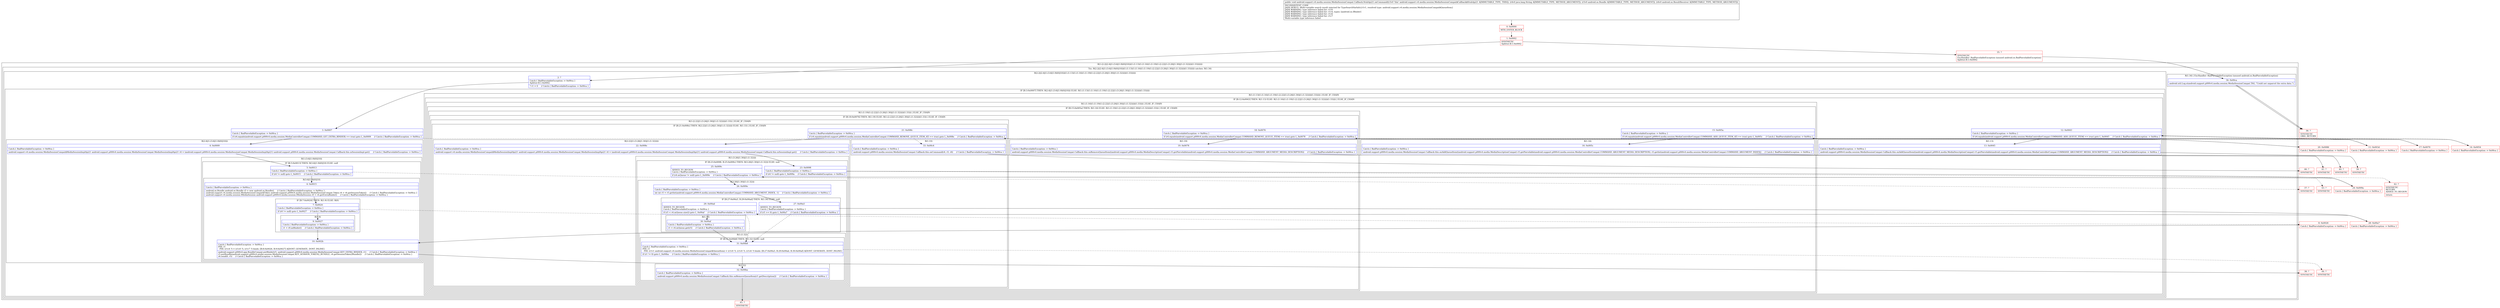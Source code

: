 digraph "CFG forandroid.support.v4.media.session.MediaSessionCompat.Callback.StubApi21.onCommand(Ljava\/lang\/String;Landroid\/os\/Bundle;Landroid\/os\/ResultReceiver;)V" {
subgraph cluster_Region_962450281 {
label = "R(1:(2:2|(2:4|(1:(3:6|(1:9)(0)|10)))(1:(1:13)(1:(1:16)(1:(1:19)(1:(2:22|(1:(3:26|(1:30)|(1:(1:32)))))(1:33)))))))";
node [shape=record,color=blue];
subgraph cluster_TryCatchRegion_1352044223 {
label = "Try: R(2:2|(2:4|(1:(3:6|(1:9)(0)|10)))(1:(1:13)(1:(1:16)(1:(1:19)(1:(2:22|(1:(3:26|(1:30)|(1:(1:32)))))(1:33)))))) catches: R(1:34)";
node [shape=record,color=blue];
subgraph cluster_Region_1843869135 {
label = "R(2:2|(2:4|(1:(3:6|(1:9)(0)|10)))(1:(1:13)(1:(1:16)(1:(1:19)(1:(2:22|(1:(3:26|(1:30)|(1:(1:32)))))(1:33))))))";
node [shape=record,color=blue];
Node_2 [shape=record,label="{2\:\ ?|Catch:\{ BadParcelableException \-\> 0x00ca \}\lSplitter:B:1:0x0002\l|? r1 = 0     \/\/ Catch:\{ BadParcelableException \-\> 0x00ca \}\l}"];
subgraph cluster_IfRegion_133753904 {
label = "IF [B:3:0x0007] THEN: R(2:4|(1:(3:6|(1:9)(0)|10))) ELSE: R(1:(1:13)(1:(1:16)(1:(1:19)(1:(2:22|(1:(3:26|(1:30)|(1:(1:32)))))(1:33)))))";
node [shape=record,color=blue];
Node_3 [shape=record,label="{3\:\ 0x0007|Catch:\{ BadParcelableException \-\> 0x00ca \}\l|if (r4.equals(android.support.p000v4.media.session.MediaControllerCompat.COMMAND_GET_EXTRA_BINDER) == true) goto L_0x0009     \/\/ Catch:\{ BadParcelableException \-\> 0x00ca \}\l}"];
subgraph cluster_Region_1028203418 {
label = "R(2:4|(1:(3:6|(1:9)(0)|10)))";
node [shape=record,color=blue];
Node_4 [shape=record,label="{4\:\ 0x0009|Catch:\{ BadParcelableException \-\> 0x00ca \}\l|android.support.v4.media.session.MediaSessionCompat$MediaSessionImplApi21 android.support.p000v4.media.session.MediaSessionCompat.MediaSessionImplApi21 r4 = (android.support.p000v4.media.session.MediaSessionCompat.MediaSessionImplApi21) android.support.p000v4.media.session.MediaSessionCompat.Callback.this.mSessionImpl.get()     \/\/ Catch:\{ BadParcelableException \-\> 0x00ca \}\l}"];
subgraph cluster_Region_1133180291 {
label = "R(1:(3:6|(1:9)(0)|10))";
node [shape=record,color=blue];
subgraph cluster_IfRegion_1088905459 {
label = "IF [B:5:0x0013] THEN: R(3:6|(1:9)(0)|10) ELSE: null";
node [shape=record,color=blue];
Node_5 [shape=record,label="{5\:\ 0x0013|Catch:\{ BadParcelableException \-\> 0x00ca \}\l|if (r4 != null) goto L_0x0015     \/\/ Catch:\{ BadParcelableException \-\> 0x00ca \}\l}"];
subgraph cluster_Region_458842289 {
label = "R(3:6|(1:9)(0)|10)";
node [shape=record,color=blue];
Node_6 [shape=record,label="{6\:\ 0x0015|Catch:\{ BadParcelableException \-\> 0x00ca \}\l|android.os.Bundle android.os.Bundle r5 = new android.os.Bundle()     \/\/ Catch:\{ BadParcelableException \-\> 0x00ca \}\landroid.support.v4.media.session.MediaSessionCompat$Token android.support.p000v4.media.session.MediaSessionCompat.Token r4 = r4.getSessionToken()     \/\/ Catch:\{ BadParcelableException \-\> 0x00ca \}\landroid.support.v4.media.session.IMediaSession android.support.p000v4.media.session.IMediaSession r0 = r4.getExtraBinder()     \/\/ Catch:\{ BadParcelableException \-\> 0x00ca \}\l}"];
subgraph cluster_IfRegion_859745922 {
label = "IF [B:7:0x0024] THEN: R(1:9) ELSE: R(0)";
node [shape=record,color=blue];
Node_7 [shape=record,label="{7\:\ 0x0024|Catch:\{ BadParcelableException \-\> 0x00ca \}\l|if (r0 != null) goto L_0x0027     \/\/ Catch:\{ BadParcelableException \-\> 0x00ca \}\l}"];
subgraph cluster_Region_803276990 {
label = "R(1:9)";
node [shape=record,color=blue];
Node_9 [shape=record,label="{9\:\ 0x0027|Catch:\{ BadParcelableException \-\> 0x00ca \}\l|r1 = r0.asBinder()     \/\/ Catch:\{ BadParcelableException \-\> 0x00ca \}\l}"];
}
subgraph cluster_Region_345747456 {
label = "R(0)";
node [shape=record,color=blue];
}
}
Node_10 [shape=record,label="{10\:\ 0x002b|Catch:\{ BadParcelableException \-\> 0x00ca \}\lPHI: r1 \l  PHI: (r1v4 ?) = (r1v0 ?), (r1v7 ?) binds: [B:8:0x0026, B:9:0x0027] A[DONT_GENERATE, DONT_INLINE]\l|android.support.p000v4.app.BundleCompat.putBinder(r5, android.support.p000v4.media.session.MediaSessionCompat.KEY_EXTRA_BINDER, r1)     \/\/ Catch:\{ BadParcelableException \-\> 0x00ca \}\lr5.putBundle(android.support.p000v4.media.session.MediaSessionCompat.KEY_SESSION_TOKEN2_BUNDLE, r4.getSessionToken2Bundle())     \/\/ Catch:\{ BadParcelableException \-\> 0x00ca \}\lr6.send(0, r5)     \/\/ Catch:\{ BadParcelableException \-\> 0x00ca \}\l}"];
}
}
}
}
subgraph cluster_Region_1889281882 {
label = "R(1:(1:13)(1:(1:16)(1:(1:19)(1:(2:22|(1:(3:26|(1:30)|(1:(1:32)))))(1:33))))) | ELSE_IF_CHAIN\l";
node [shape=record,color=blue];
subgraph cluster_IfRegion_809880597 {
label = "IF [B:12:0x0043] THEN: R(1:13) ELSE: R(1:(1:16)(1:(1:19)(1:(2:22|(1:(3:26|(1:30)|(1:(1:32)))))(1:33)))) | ELSE_IF_CHAIN\l";
node [shape=record,color=blue];
Node_12 [shape=record,label="{12\:\ 0x0043|Catch:\{ BadParcelableException \-\> 0x00ca \}\l|if (r4.equals(android.support.p000v4.media.session.MediaControllerCompat.COMMAND_ADD_QUEUE_ITEM) == true) goto L_0x0045     \/\/ Catch:\{ BadParcelableException \-\> 0x00ca \}\l}"];
subgraph cluster_Region_620171635 {
label = "R(1:13)";
node [shape=record,color=blue];
Node_13 [shape=record,label="{13\:\ 0x0045|Catch:\{ BadParcelableException \-\> 0x00ca \}\l|android.support.p000v4.media.session.MediaSessionCompat.Callback.this.onAddQueueItem((android.support.p000v4.media.MediaDescriptionCompat) r5.getParcelable(android.support.p000v4.media.session.MediaControllerCompat.COMMAND_ARGUMENT_MEDIA_DESCRIPTION))     \/\/ Catch:\{ BadParcelableException \-\> 0x00ca \}\l}"];
}
subgraph cluster_Region_1831190109 {
label = "R(1:(1:16)(1:(1:19)(1:(2:22|(1:(3:26|(1:30)|(1:(1:32)))))(1:33)))) | ELSE_IF_CHAIN\l";
node [shape=record,color=blue];
subgraph cluster_IfRegion_2090005076 {
label = "IF [B:15:0x005a] THEN: R(1:16) ELSE: R(1:(1:19)(1:(2:22|(1:(3:26|(1:30)|(1:(1:32)))))(1:33))) | ELSE_IF_CHAIN\l";
node [shape=record,color=blue];
Node_15 [shape=record,label="{15\:\ 0x005a|Catch:\{ BadParcelableException \-\> 0x00ca \}\l|if (r4.equals(android.support.p000v4.media.session.MediaControllerCompat.COMMAND_ADD_QUEUE_ITEM_AT) == true) goto L_0x005c     \/\/ Catch:\{ BadParcelableException \-\> 0x00ca \}\l}"];
subgraph cluster_Region_1646898359 {
label = "R(1:16)";
node [shape=record,color=blue];
Node_16 [shape=record,label="{16\:\ 0x005c|Catch:\{ BadParcelableException \-\> 0x00ca \}\l|android.support.p000v4.media.session.MediaSessionCompat.Callback.this.onAddQueueItem((android.support.p000v4.media.MediaDescriptionCompat) r5.getParcelable(android.support.p000v4.media.session.MediaControllerCompat.COMMAND_ARGUMENT_MEDIA_DESCRIPTION), r5.getInt(android.support.p000v4.media.session.MediaControllerCompat.COMMAND_ARGUMENT_INDEX))     \/\/ Catch:\{ BadParcelableException \-\> 0x00ca \}\l}"];
}
subgraph cluster_Region_2127123720 {
label = "R(1:(1:19)(1:(2:22|(1:(3:26|(1:30)|(1:(1:32)))))(1:33))) | ELSE_IF_CHAIN\l";
node [shape=record,color=blue];
subgraph cluster_IfRegion_1054788570 {
label = "IF [B:18:0x0076] THEN: R(1:19) ELSE: R(1:(2:22|(1:(3:26|(1:30)|(1:(1:32)))))(1:33)) | ELSE_IF_CHAIN\l";
node [shape=record,color=blue];
Node_18 [shape=record,label="{18\:\ 0x0076|Catch:\{ BadParcelableException \-\> 0x00ca \}\l|if (r4.equals(android.support.p000v4.media.session.MediaControllerCompat.COMMAND_REMOVE_QUEUE_ITEM) == true) goto L_0x0078     \/\/ Catch:\{ BadParcelableException \-\> 0x00ca \}\l}"];
subgraph cluster_Region_1437965831 {
label = "R(1:19)";
node [shape=record,color=blue];
Node_19 [shape=record,label="{19\:\ 0x0078|Catch:\{ BadParcelableException \-\> 0x00ca \}\l|android.support.p000v4.media.session.MediaSessionCompat.Callback.this.onRemoveQueueItem((android.support.p000v4.media.MediaDescriptionCompat) r5.getParcelable(android.support.p000v4.media.session.MediaControllerCompat.COMMAND_ARGUMENT_MEDIA_DESCRIPTION))     \/\/ Catch:\{ BadParcelableException \-\> 0x00ca \}\l}"];
}
subgraph cluster_Region_2060897298 {
label = "R(1:(2:22|(1:(3:26|(1:30)|(1:(1:32)))))(1:33)) | ELSE_IF_CHAIN\l";
node [shape=record,color=blue];
subgraph cluster_IfRegion_1308866389 {
label = "IF [B:21:0x008c] THEN: R(2:22|(1:(3:26|(1:30)|(1:(1:32))))) ELSE: R(1:33) | ELSE_IF_CHAIN\l";
node [shape=record,color=blue];
Node_21 [shape=record,label="{21\:\ 0x008c|Catch:\{ BadParcelableException \-\> 0x00ca \}\l|if (r4.equals(android.support.p000v4.media.session.MediaControllerCompat.COMMAND_REMOVE_QUEUE_ITEM_AT) == true) goto L_0x008e     \/\/ Catch:\{ BadParcelableException \-\> 0x00ca \}\l}"];
subgraph cluster_Region_1012543388 {
label = "R(2:22|(1:(3:26|(1:30)|(1:(1:32)))))";
node [shape=record,color=blue];
Node_22 [shape=record,label="{22\:\ 0x008e|Catch:\{ BadParcelableException \-\> 0x00ca \}\l|android.support.v4.media.session.MediaSessionCompat$MediaSessionImplApi21 android.support.p000v4.media.session.MediaSessionCompat.MediaSessionImplApi21 r4 = (android.support.p000v4.media.session.MediaSessionCompat.MediaSessionImplApi21) android.support.p000v4.media.session.MediaSessionCompat.Callback.this.mSessionImpl.get()     \/\/ Catch:\{ BadParcelableException \-\> 0x00ca \}\l}"];
subgraph cluster_Region_105592148 {
label = "R(1:(3:26|(1:30)|(1:(1:32))))";
node [shape=record,color=blue];
subgraph cluster_IfRegion_271429591 {
label = "IF [B:23:0x0098, B:25:0x009c] THEN: R(3:26|(1:30)|(1:(1:32))) ELSE: null";
node [shape=record,color=blue];
Node_23 [shape=record,label="{23\:\ 0x0098|Catch:\{ BadParcelableException \-\> 0x00ca \}\l|if (r4 != null) goto L_0x009a     \/\/ Catch:\{ BadParcelableException \-\> 0x00ca \}\l}"];
Node_25 [shape=record,label="{25\:\ 0x009c|ADDED_TO_REGION\lCatch:\{ BadParcelableException \-\> 0x00ca \}\l|if (r4.mQueue != null) goto L_0x009e     \/\/ Catch:\{ BadParcelableException \-\> 0x00ca \}\l}"];
subgraph cluster_Region_1350750425 {
label = "R(3:26|(1:30)|(1:(1:32)))";
node [shape=record,color=blue];
Node_26 [shape=record,label="{26\:\ 0x009e|Catch:\{ BadParcelableException \-\> 0x00ca \}\l|int int r5 = r5.getInt(android.support.p000v4.media.session.MediaControllerCompat.COMMAND_ARGUMENT_INDEX, \-1)     \/\/ Catch:\{ BadParcelableException \-\> 0x00ca \}\l}"];
subgraph cluster_IfRegion_9335953 {
label = "IF [B:27:0x00a5, B:29:0x00ad] THEN: R(1:30) ELSE: null";
node [shape=record,color=blue];
Node_27 [shape=record,label="{27\:\ 0x00a5|ADDED_TO_REGION\lCatch:\{ BadParcelableException \-\> 0x00ca \}\l|if (r5 \>= 0) goto L_0x00a7     \/\/ Catch:\{ BadParcelableException \-\> 0x00ca \}\l}"];
Node_29 [shape=record,label="{29\:\ 0x00ad|ADDED_TO_REGION\lCatch:\{ BadParcelableException \-\> 0x00ca \}\l|if (r5 \< r4.mQueue.size()) goto L_0x00af     \/\/ Catch:\{ BadParcelableException \-\> 0x00ca \}\l}"];
subgraph cluster_Region_1906175771 {
label = "R(1:30)";
node [shape=record,color=blue];
Node_30 [shape=record,label="{30\:\ 0x00af|Catch:\{ BadParcelableException \-\> 0x00ca \}\l|r1 = r4.mQueue.get(r5)     \/\/ Catch:\{ BadParcelableException \-\> 0x00ca \}\l}"];
}
}
subgraph cluster_Region_2146948668 {
label = "R(1:(1:32))";
node [shape=record,color=blue];
subgraph cluster_IfRegion_1363131548 {
label = "IF [B:31:0x00b8] THEN: R(1:32) ELSE: null";
node [shape=record,color=blue];
Node_31 [shape=record,label="{31\:\ 0x00b8|Catch:\{ BadParcelableException \-\> 0x00ca \}\lPHI: r1 \l  PHI: (r1v1 android.support.v4.media.session.MediaSessionCompat$QueueItem) = (r1v0 ?), (r1v0 ?), (r1v6 ?) binds: [B:27:0x00a5, B:29:0x00ad, B:30:0x00af] A[DONT_GENERATE, DONT_INLINE]\l|if (r1 != 0) goto L_0x00ba     \/\/ Catch:\{ BadParcelableException \-\> 0x00ca \}\l}"];
subgraph cluster_Region_86159929 {
label = "R(1:32)";
node [shape=record,color=blue];
Node_32 [shape=record,label="{32\:\ 0x00ba|Catch:\{ BadParcelableException \-\> 0x00ca \}\l|android.support.p000v4.media.session.MediaSessionCompat.Callback.this.onRemoveQueueItem(r1.getDescription())     \/\/ Catch:\{ BadParcelableException \-\> 0x00ca \}\l}"];
}
}
}
}
}
}
}
subgraph cluster_Region_864887692 {
label = "R(1:33)";
node [shape=record,color=blue];
Node_33 [shape=record,label="{33\:\ 0x00c4|Catch:\{ BadParcelableException \-\> 0x00ca \}\l|android.support.p000v4.media.session.MediaSessionCompat.Callback.this.onCommand(r4, r5, r6)     \/\/ Catch:\{ BadParcelableException \-\> 0x00ca \}\l}"];
}
}
}
}
}
}
}
}
}
}
}
subgraph cluster_Region_1625785271 {
label = "R(1:34) | ExcHandler: BadParcelableException (unused android.os.BadParcelableException)\l";
node [shape=record,color=blue];
Node_34 [shape=record,label="{34\:\ 0x00ca|android.util.Log.e(android.support.p000v4.media.session.MediaSessionCompat.TAG, \"Could not unparcel the extra data.\")\l}"];
}
}
}
subgraph cluster_Region_1625785271 {
label = "R(1:34) | ExcHandler: BadParcelableException (unused android.os.BadParcelableException)\l";
node [shape=record,color=blue];
Node_34 [shape=record,label="{34\:\ 0x00ca|android.util.Log.e(android.support.p000v4.media.session.MediaSessionCompat.TAG, \"Could not unparcel the extra data.\")\l}"];
}
Node_0 [shape=record,color=red,label="{0\:\ 0x0000|MTH_ENTER_BLOCK\l}"];
Node_1 [shape=record,color=red,label="{1\:\ 0x0002|SYNTHETIC\lSplitter:B:1:0x0002\l}"];
Node_8 [shape=record,color=red,label="{8\:\ 0x0026|Catch:\{ BadParcelableException \-\> 0x00ca \}\l}"];
Node_11 [shape=record,color=red,label="{11\:\ 0x003d|Catch:\{ BadParcelableException \-\> 0x00ca \}\l}"];
Node_14 [shape=record,color=red,label="{14\:\ 0x0054|Catch:\{ BadParcelableException \-\> 0x00ca \}\l}"];
Node_17 [shape=record,color=red,label="{17\:\ 0x0070|Catch:\{ BadParcelableException \-\> 0x00ca \}\l}"];
Node_20 [shape=record,color=red,label="{20\:\ 0x0086|Catch:\{ BadParcelableException \-\> 0x00ca \}\l}"];
Node_24 [shape=record,color=red,label="{24\:\ 0x009a|Catch:\{ BadParcelableException \-\> 0x00ca \}\l}"];
Node_28 [shape=record,color=red,label="{28\:\ 0x00a7|Catch:\{ BadParcelableException \-\> 0x00ca \}\l}"];
Node_35 [shape=record,color=red,label="{35\:\ ?|SYNTHETIC\lExcHandler: BadParcelableException (unused android.os.BadParcelableException)\lSplitter:B:1:0x0002\l}"];
Node_36 [shape=record,color=red,label="{36\:\ ?|SYNTHETIC\lORIG_RETURN\l}"];
Node_37 [shape=record,color=red,label="{37\:\ ?|SYNTHETIC\l}"];
Node_38 [shape=record,color=red,label="{38\:\ ?|SYNTHETIC\l}"];
Node_39 [shape=record,color=red,label="{39\:\ ?|SYNTHETIC\l}"];
Node_40 [shape=record,color=red,label="{40\:\ ?|SYNTHETIC\l}"];
Node_41 [shape=record,color=red,label="{41\:\ ?|SYNTHETIC\l}"];
Node_42 [shape=record,color=red,label="{42\:\ ?|SYNTHETIC\lRETURN\lADDED_TO_REGION\l|return\l}"];
Node_43 [shape=record,color=red,label="{43\:\ ?|SYNTHETIC\l}"];
Node_44 [shape=record,color=red,label="{44\:\ ?|SYNTHETIC\l}"];
Node_45 [shape=record,color=red,label="{45\:\ ?|SYNTHETIC\l}"];
Node_46 [shape=record,color=red,label="{46\:\ ?|SYNTHETIC\l}"];
MethodNode[shape=record,label="{public void android.support.v4.media.session.MediaSessionCompat.Callback.StubApi21.onCommand((r3v0 'this' android.support.v4.media.session.MediaSessionCompat$Callback$StubApi21 A[IMMUTABLE_TYPE, THIS]), (r4v0 java.lang.String A[IMMUTABLE_TYPE, METHOD_ARGUMENT]), (r5v0 android.os.Bundle A[IMMUTABLE_TYPE, METHOD_ARGUMENT]), (r6v0 android.os.ResultReceiver A[IMMUTABLE_TYPE, METHOD_ARGUMENT]))  | INCONSISTENT_CODE\lJADX DEBUG: Multi\-variable search result rejected for TypeSearchVarInfo\{r1v1, resolved type: android.support.v4.media.session.MediaSessionCompat$QueueItem\}\lJADX WARNING: type inference failed for: r1v0\lJADX WARNING: type inference failed for: r1v4, types: [android.os.IBinder]\lJADX WARNING: type inference failed for: r1v6\lJADX WARNING: type inference failed for: r1v7\lMulti\-variable type inference failed\l}"];
MethodNode -> Node_0;
Node_2 -> Node_3;
Node_3 -> Node_4;
Node_3 -> Node_11[style=dashed];
Node_4 -> Node_5;
Node_5 -> Node_6;
Node_5 -> Node_37[style=dashed];
Node_6 -> Node_7;
Node_7 -> Node_8[style=dashed];
Node_7 -> Node_9;
Node_9 -> Node_10;
Node_10 -> Node_38;
Node_12 -> Node_13;
Node_12 -> Node_14[style=dashed];
Node_13 -> Node_39;
Node_15 -> Node_16;
Node_15 -> Node_17[style=dashed];
Node_16 -> Node_40;
Node_18 -> Node_19;
Node_18 -> Node_20[style=dashed];
Node_19 -> Node_41;
Node_21 -> Node_22;
Node_21 -> Node_33[style=dashed];
Node_22 -> Node_23;
Node_23 -> Node_24;
Node_23 -> Node_42[style=dashed];
Node_25 -> Node_26;
Node_25 -> Node_43[style=dashed];
Node_26 -> Node_27;
Node_27 -> Node_28;
Node_27 -> Node_31[style=dashed];
Node_29 -> Node_30;
Node_29 -> Node_31[style=dashed];
Node_30 -> Node_31;
Node_31 -> Node_32;
Node_31 -> Node_44[style=dashed];
Node_32 -> Node_45;
Node_33 -> Node_46;
Node_34 -> Node_36;
Node_34 -> Node_36;
Node_0 -> Node_1;
Node_1 -> Node_2;
Node_1 -> Node_35;
Node_8 -> Node_10;
Node_11 -> Node_12;
Node_14 -> Node_15;
Node_17 -> Node_18;
Node_20 -> Node_21;
Node_24 -> Node_25;
Node_28 -> Node_29;
Node_35 -> Node_34;
}

